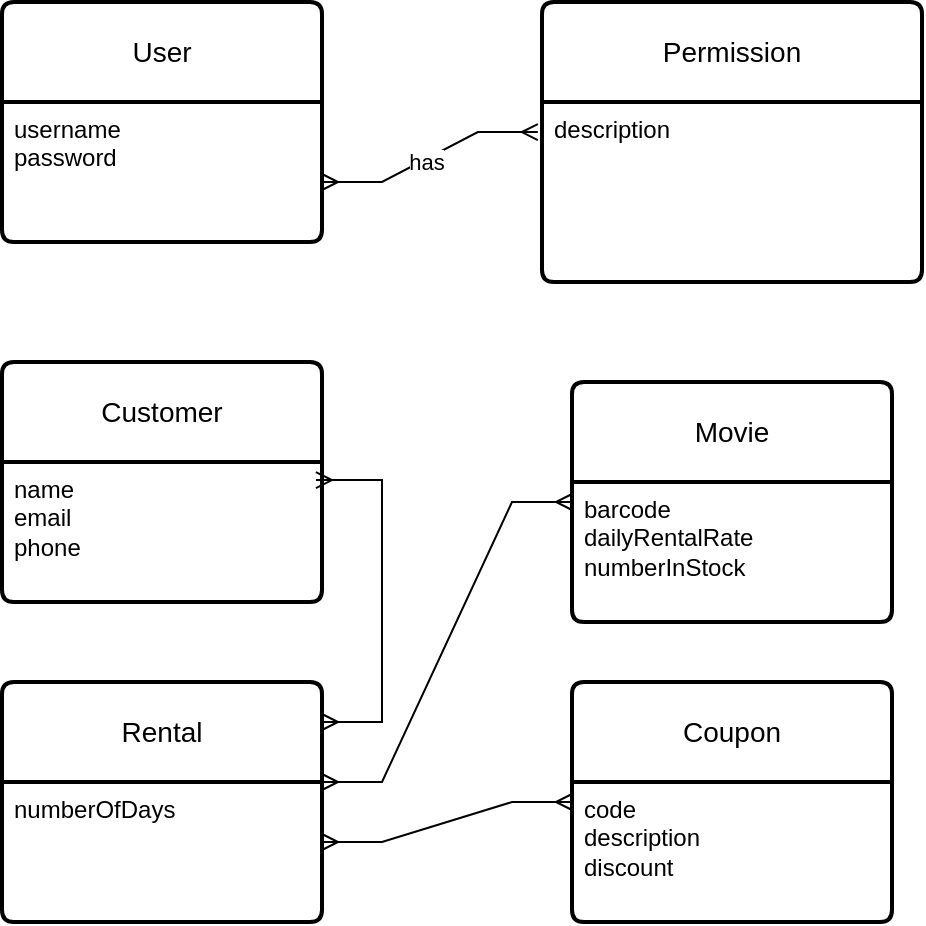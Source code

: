 <mxfile version="26.0.15">
  <diagram name="Page-1" id="5qLKkWidgwJZ5o2Zdwgj">
    <mxGraphModel dx="712" dy="2481" grid="1" gridSize="10" guides="1" tooltips="1" connect="1" arrows="1" fold="1" page="1" pageScale="1" pageWidth="1169" pageHeight="1654" math="0" shadow="0">
      <root>
        <mxCell id="0" />
        <mxCell id="1" parent="0" />
        <mxCell id="O6P29kKqU1A1Jj3I06Te-9" value="Permission" style="swimlane;childLayout=stackLayout;horizontal=1;startSize=50;horizontalStack=0;rounded=1;fontSize=14;fontStyle=0;strokeWidth=2;resizeParent=0;resizeLast=1;shadow=0;dashed=0;align=center;arcSize=4;whiteSpace=wrap;html=1;" vertex="1" parent="1">
          <mxGeometry x="480" y="-50" width="190" height="140" as="geometry" />
        </mxCell>
        <mxCell id="O6P29kKqU1A1Jj3I06Te-10" value="description" style="align=left;strokeColor=none;fillColor=none;spacingLeft=4;spacingRight=4;fontSize=12;verticalAlign=top;resizable=0;rotatable=0;part=1;html=1;whiteSpace=wrap;" vertex="1" parent="O6P29kKqU1A1Jj3I06Te-9">
          <mxGeometry y="50" width="190" height="90" as="geometry" />
        </mxCell>
        <mxCell id="O6P29kKqU1A1Jj3I06Te-18" value="User" style="swimlane;childLayout=stackLayout;horizontal=1;startSize=50;horizontalStack=0;rounded=1;fontSize=14;fontStyle=0;strokeWidth=2;resizeParent=0;resizeLast=1;shadow=0;dashed=0;align=center;arcSize=4;whiteSpace=wrap;html=1;" vertex="1" parent="1">
          <mxGeometry x="210" y="-50" width="160" height="120" as="geometry" />
        </mxCell>
        <mxCell id="O6P29kKqU1A1Jj3I06Te-19" value="username&lt;div&gt;password&lt;/div&gt;" style="align=left;strokeColor=none;fillColor=none;spacingLeft=4;spacingRight=4;fontSize=12;verticalAlign=top;resizable=0;rotatable=0;part=1;html=1;whiteSpace=wrap;" vertex="1" parent="O6P29kKqU1A1Jj3I06Te-18">
          <mxGeometry y="50" width="160" height="70" as="geometry" />
        </mxCell>
        <mxCell id="O6P29kKqU1A1Jj3I06Te-21" value="Customer" style="swimlane;childLayout=stackLayout;horizontal=1;startSize=50;horizontalStack=0;rounded=1;fontSize=14;fontStyle=0;strokeWidth=2;resizeParent=0;resizeLast=1;shadow=0;dashed=0;align=center;arcSize=4;whiteSpace=wrap;html=1;" vertex="1" parent="1">
          <mxGeometry x="210" y="130" width="160" height="120" as="geometry" />
        </mxCell>
        <mxCell id="O6P29kKqU1A1Jj3I06Te-22" value="name&lt;div&gt;email&lt;/div&gt;&lt;div&gt;phone&lt;/div&gt;" style="align=left;strokeColor=none;fillColor=none;spacingLeft=4;spacingRight=4;fontSize=12;verticalAlign=top;resizable=0;rotatable=0;part=1;html=1;whiteSpace=wrap;" vertex="1" parent="O6P29kKqU1A1Jj3I06Te-21">
          <mxGeometry y="50" width="160" height="70" as="geometry" />
        </mxCell>
        <mxCell id="O6P29kKqU1A1Jj3I06Te-23" value="Movie" style="swimlane;childLayout=stackLayout;horizontal=1;startSize=50;horizontalStack=0;rounded=1;fontSize=14;fontStyle=0;strokeWidth=2;resizeParent=0;resizeLast=1;shadow=0;dashed=0;align=center;arcSize=4;whiteSpace=wrap;html=1;" vertex="1" parent="1">
          <mxGeometry x="495" y="140" width="160" height="120" as="geometry" />
        </mxCell>
        <mxCell id="O6P29kKqU1A1Jj3I06Te-24" value="barcode&lt;div&gt;dailyRentalRate&lt;/div&gt;&lt;div&gt;numberInStock&lt;/div&gt;" style="align=left;strokeColor=none;fillColor=none;spacingLeft=4;spacingRight=4;fontSize=12;verticalAlign=top;resizable=0;rotatable=0;part=1;html=1;whiteSpace=wrap;" vertex="1" parent="O6P29kKqU1A1Jj3I06Te-23">
          <mxGeometry y="50" width="160" height="70" as="geometry" />
        </mxCell>
        <mxCell id="O6P29kKqU1A1Jj3I06Te-25" value="" style="edgeStyle=entityRelationEdgeStyle;fontSize=12;html=1;endArrow=ERmany;startArrow=ERmany;rounded=0;entryX=-0.011;entryY=0.167;entryDx=0;entryDy=0;entryPerimeter=0;" edge="1" parent="1" target="O6P29kKqU1A1Jj3I06Te-10">
          <mxGeometry width="100" height="100" relative="1" as="geometry">
            <mxPoint x="370" y="40" as="sourcePoint" />
            <mxPoint x="470" y="-60" as="targetPoint" />
          </mxGeometry>
        </mxCell>
        <mxCell id="O6P29kKqU1A1Jj3I06Te-26" value="has" style="edgeLabel;html=1;align=center;verticalAlign=middle;resizable=0;points=[];" vertex="1" connectable="0" parent="O6P29kKqU1A1Jj3I06Te-25">
          <mxGeometry x="-0.042" relative="1" as="geometry">
            <mxPoint y="1" as="offset" />
          </mxGeometry>
        </mxCell>
        <mxCell id="O6P29kKqU1A1Jj3I06Te-27" value="Rental" style="swimlane;childLayout=stackLayout;horizontal=1;startSize=50;horizontalStack=0;rounded=1;fontSize=14;fontStyle=0;strokeWidth=2;resizeParent=0;resizeLast=1;shadow=0;dashed=0;align=center;arcSize=4;whiteSpace=wrap;html=1;" vertex="1" parent="1">
          <mxGeometry x="210" y="290" width="160" height="120" as="geometry" />
        </mxCell>
        <mxCell id="O6P29kKqU1A1Jj3I06Te-28" value="numberOfDays" style="align=left;strokeColor=none;fillColor=none;spacingLeft=4;spacingRight=4;fontSize=12;verticalAlign=top;resizable=0;rotatable=0;part=1;html=1;whiteSpace=wrap;" vertex="1" parent="O6P29kKqU1A1Jj3I06Te-27">
          <mxGeometry y="50" width="160" height="70" as="geometry" />
        </mxCell>
        <mxCell id="O6P29kKqU1A1Jj3I06Te-29" value="Coupon" style="swimlane;childLayout=stackLayout;horizontal=1;startSize=50;horizontalStack=0;rounded=1;fontSize=14;fontStyle=0;strokeWidth=2;resizeParent=0;resizeLast=1;shadow=0;dashed=0;align=center;arcSize=4;whiteSpace=wrap;html=1;" vertex="1" parent="1">
          <mxGeometry x="495" y="290" width="160" height="120" as="geometry" />
        </mxCell>
        <mxCell id="O6P29kKqU1A1Jj3I06Te-30" value="code&lt;div&gt;description&lt;/div&gt;&lt;div&gt;discount&lt;/div&gt;" style="align=left;strokeColor=none;fillColor=none;spacingLeft=4;spacingRight=4;fontSize=12;verticalAlign=top;resizable=0;rotatable=0;part=1;html=1;whiteSpace=wrap;" vertex="1" parent="O6P29kKqU1A1Jj3I06Te-29">
          <mxGeometry y="50" width="160" height="70" as="geometry" />
        </mxCell>
        <mxCell id="O6P29kKqU1A1Jj3I06Te-31" value="" style="edgeStyle=entityRelationEdgeStyle;fontSize=12;html=1;endArrow=ERmany;startArrow=ERmany;rounded=0;entryX=0;entryY=0.5;entryDx=0;entryDy=0;" edge="1" parent="1" target="O6P29kKqU1A1Jj3I06Te-29">
          <mxGeometry width="100" height="100" relative="1" as="geometry">
            <mxPoint x="370" y="370" as="sourcePoint" />
            <mxPoint x="470" y="270" as="targetPoint" />
          </mxGeometry>
        </mxCell>
        <mxCell id="O6P29kKqU1A1Jj3I06Te-32" value="" style="edgeStyle=entityRelationEdgeStyle;fontSize=12;html=1;endArrow=ERmany;startArrow=ERmany;rounded=0;entryX=0;entryY=0.5;entryDx=0;entryDy=0;" edge="1" parent="1" target="O6P29kKqU1A1Jj3I06Te-23">
          <mxGeometry width="100" height="100" relative="1" as="geometry">
            <mxPoint x="370" y="340" as="sourcePoint" />
            <mxPoint x="495" y="320" as="targetPoint" />
          </mxGeometry>
        </mxCell>
        <mxCell id="O6P29kKqU1A1Jj3I06Te-33" value="" style="edgeStyle=entityRelationEdgeStyle;fontSize=12;html=1;endArrow=ERmany;startArrow=ERmany;rounded=0;entryX=0.981;entryY=0.129;entryDx=0;entryDy=0;entryPerimeter=0;" edge="1" parent="1" target="O6P29kKqU1A1Jj3I06Te-22">
          <mxGeometry width="100" height="100" relative="1" as="geometry">
            <mxPoint x="370" y="310" as="sourcePoint" />
            <mxPoint x="495" y="290" as="targetPoint" />
          </mxGeometry>
        </mxCell>
      </root>
    </mxGraphModel>
  </diagram>
</mxfile>
